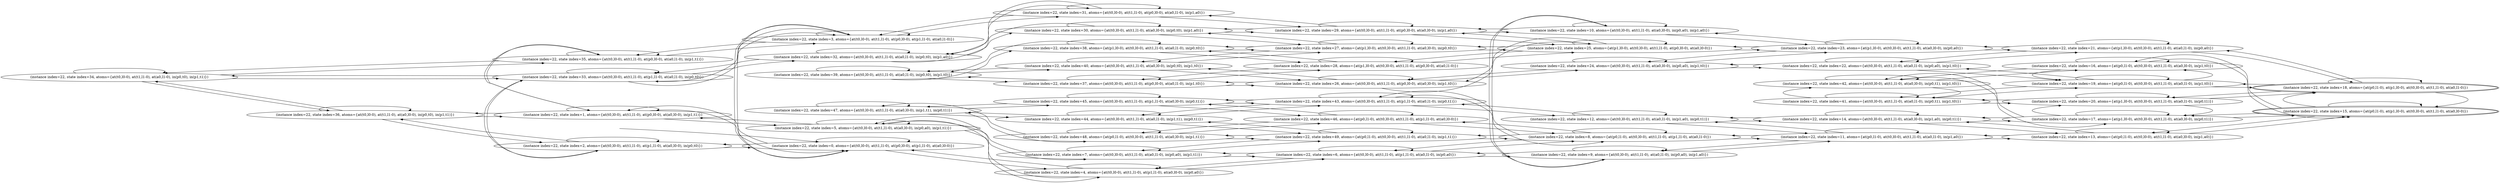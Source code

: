 digraph {
rankdir="LR"
s34[label="(instance index=22, state index=34, atoms={at(t0,l0-0), at(t1,l1-0), at(a0,l1-0), in(p0,t0), in(p1,t1)})"]
s36[label="(instance index=22, state index=36, atoms={at(t0,l0-0), at(t1,l1-0), at(a0,l0-0), in(p0,t0), in(p1,t1)})"]
s35[label="(instance index=22, state index=35, atoms={at(t0,l0-0), at(t1,l1-0), at(p0,l0-0), at(a0,l1-0), in(p1,t1)})"]
s33[label="(instance index=22, state index=33, atoms={at(t0,l0-0), at(t1,l1-0), at(p1,l1-0), at(a0,l1-0), in(p0,t0)})"]
s2[label="(instance index=22, state index=2, atoms={at(t0,l0-0), at(t1,l1-0), at(p1,l1-0), at(a0,l0-0), in(p0,t0)})"]
s1[label="(instance index=22, state index=1, atoms={at(t0,l0-0), at(t1,l1-0), at(p0,l0-0), at(a0,l0-0), in(p1,t1)})"]
s3[label="(instance index=22, state index=3, atoms={at(t0,l0-0), at(t1,l1-0), at(p0,l0-0), at(p1,l1-0), at(a0,l1-0)})"]
s32[label="(instance index=22, state index=32, atoms={at(t0,l0-0), at(t1,l1-0), at(a0,l1-0), in(p0,t0), in(p1,a0)})"]
s39[label="(instance index=22, state index=39, atoms={at(t0,l0-0), at(t1,l1-0), at(a0,l1-0), in(p0,t0), in(p1,t0)})"]
s47[label="(instance index=22, state index=47, atoms={at(t0,l0-0), at(t1,l1-0), at(a0,l0-0), in(p1,t1), in(p0,t1)})"]
s5[label="(instance index=22, state index=5, atoms={at(t0,l0-0), at(t1,l1-0), at(a0,l0-0), in(p0,a0), in(p1,t1)})"]
s0[label="(instance index=22, state index=0, atoms={at(t0,l0-0), at(t1,l1-0), at(p0,l0-0), at(p1,l1-0), at(a0,l0-0)})"]
s38[label="(instance index=22, state index=38, atoms={at(p1,l0-0), at(t0,l0-0), at(t1,l1-0), at(a0,l1-0), in(p0,t0)})"]
s31[label="(instance index=22, state index=31, atoms={at(t0,l0-0), at(t1,l1-0), at(p0,l0-0), at(a0,l1-0), in(p1,a0)})"]
s30[label="(instance index=22, state index=30, atoms={at(t0,l0-0), at(t1,l1-0), at(a0,l0-0), in(p0,t0), in(p1,a0)})"]
s40[label="(instance index=22, state index=40, atoms={at(t0,l0-0), at(t1,l1-0), at(a0,l0-0), in(p0,t0), in(p1,t0)})"]
s37[label="(instance index=22, state index=37, atoms={at(t0,l0-0), at(t1,l1-0), at(p0,l0-0), at(a0,l1-0), in(p1,t0)})"]
s48[label="(instance index=22, state index=48, atoms={at(p0,l1-0), at(t0,l0-0), at(t1,l1-0), at(a0,l0-0), in(p1,t1)})"]
s45[label="(instance index=22, state index=45, atoms={at(t0,l0-0), at(t1,l1-0), at(p1,l1-0), at(a0,l0-0), in(p0,t1)})"]
s44[label="(instance index=22, state index=44, atoms={at(t0,l0-0), at(t1,l1-0), at(a0,l1-0), in(p1,t1), in(p0,t1)})"]
s7[label="(instance index=22, state index=7, atoms={at(t0,l0-0), at(t1,l1-0), at(a0,l1-0), in(p0,a0), in(p1,t1)})"]
s4[label="(instance index=22, state index=4, atoms={at(t0,l0-0), at(t1,l1-0), at(p1,l1-0), at(a0,l0-0), in(p0,a0)})"]
s43[label="(instance index=22, state index=43, atoms={at(t0,l0-0), at(t1,l1-0), at(p1,l1-0), at(a0,l1-0), in(p0,t1)})"]
s49[label="(instance index=22, state index=49, atoms={at(p0,l1-0), at(t0,l0-0), at(t1,l1-0), at(a0,l1-0), in(p1,t1)})"]
s46[label="(instance index=22, state index=46, atoms={at(p0,l1-0), at(t0,l0-0), at(t1,l1-0), at(p1,l1-0), at(a0,l0-0)})"]
s6[label="(instance index=22, state index=6, atoms={at(t0,l0-0), at(t1,l1-0), at(p1,l1-0), at(a0,l1-0), in(p0,a0)})"]
s26[label="(instance index=22, state index=26, atoms={at(t0,l0-0), at(t1,l1-0), at(p0,l0-0), at(a0,l0-0), in(p1,t0)})"]
s29[label="(instance index=22, state index=29, atoms={at(t0,l0-0), at(t1,l1-0), at(p0,l0-0), at(a0,l0-0), in(p1,a0)})"]
s27[label="(instance index=22, state index=27, atoms={at(p1,l0-0), at(t0,l0-0), at(t1,l1-0), at(a0,l0-0), in(p0,t0)})"]
s28[label="(instance index=22, state index=28, atoms={at(p1,l0-0), at(t0,l0-0), at(t1,l1-0), at(p0,l0-0), at(a0,l1-0)})"]
s12[label="(instance index=22, state index=12, atoms={at(t0,l0-0), at(t1,l1-0), at(a0,l1-0), in(p1,a0), in(p0,t1)})"]
s8[label="(instance index=22, state index=8, atoms={at(p0,l1-0), at(t0,l0-0), at(t1,l1-0), at(p1,l1-0), at(a0,l1-0)})"]
s9[label="(instance index=22, state index=9, atoms={at(t0,l0-0), at(t1,l1-0), at(a0,l1-0), in(p0,a0), in(p1,a0)})"]
s24[label="(instance index=22, state index=24, atoms={at(t0,l0-0), at(t1,l1-0), at(a0,l0-0), in(p0,a0), in(p1,t0)})"]
s10[label="(instance index=22, state index=10, atoms={at(t0,l0-0), at(t1,l1-0), at(a0,l0-0), in(p0,a0), in(p1,a0)})"]
s25[label="(instance index=22, state index=25, atoms={at(p1,l0-0), at(t0,l0-0), at(t1,l1-0), at(p0,l0-0), at(a0,l0-0)})"]
s22[label="(instance index=22, state index=22, atoms={at(t0,l0-0), at(t1,l1-0), at(a0,l1-0), in(p0,a0), in(p1,t0)})"]
s14[label="(instance index=22, state index=14, atoms={at(t0,l0-0), at(t1,l1-0), at(a0,l0-0), in(p1,a0), in(p0,t1)})"]
s11[label="(instance index=22, state index=11, atoms={at(p0,l1-0), at(t0,l0-0), at(t1,l1-0), at(a0,l1-0), in(p1,a0)})"]
s42[label="(instance index=22, state index=42, atoms={at(t0,l0-0), at(t1,l1-0), at(a0,l0-0), in(p0,t1), in(p1,t0)})"]
s41[label="(instance index=22, state index=41, atoms={at(t0,l0-0), at(t1,l1-0), at(a0,l1-0), in(p0,t1), in(p1,t0)})"]
s23[label="(instance index=22, state index=23, atoms={at(p1,l0-0), at(t0,l0-0), at(t1,l1-0), at(a0,l0-0), in(p0,a0)})"]
s21[label="(instance index=22, state index=21, atoms={at(p1,l0-0), at(t0,l0-0), at(t1,l1-0), at(a0,l1-0), in(p0,a0)})"]
s20[label="(instance index=22, state index=20, atoms={at(p1,l0-0), at(t0,l0-0), at(t1,l1-0), at(a0,l1-0), in(p0,t1)})"]
s19[label="(instance index=22, state index=19, atoms={at(p0,l1-0), at(t0,l0-0), at(t1,l1-0), at(a0,l1-0), in(p1,t0)})"]
s17[label="(instance index=22, state index=17, atoms={at(p1,l0-0), at(t0,l0-0), at(t1,l1-0), at(a0,l0-0), in(p0,t1)})"]
s13[label="(instance index=22, state index=13, atoms={at(p0,l1-0), at(t0,l0-0), at(t1,l1-0), at(a0,l0-0), in(p1,a0)})"]
s16[label="(instance index=22, state index=16, atoms={at(p0,l1-0), at(t0,l0-0), at(t1,l1-0), at(a0,l0-0), in(p1,t0)})"]
s18[peripheries=2,label="(instance index=22, state index=18, atoms={at(p0,l1-0), at(p1,l0-0), at(t0,l0-0), at(t1,l1-0), at(a0,l1-0)})"]
s15[peripheries=2,label="(instance index=22, state index=15, atoms={at(p0,l1-0), at(p1,l0-0), at(t0,l0-0), at(t1,l1-0), at(a0,l0-0)})"]
Dangling [ label = "", style = invis ]
{ rank = same; Dangling }
Dangling -> s0
{ rank = same; s0}
{ rank = same; s35,s33,s2,s1}
{ rank = same; s3,s32,s39,s47,s5,s0}
{ rank = same; s38,s31,s30,s40,s37,s48,s45,s44,s7,s4}
{ rank = same; s43,s49,s46,s6,s26,s29,s27,s28}
{ rank = same; s12,s8,s9,s24,s10,s25}
{ rank = same; s22,s14,s11,s42,s41,s23}
{ rank = same; s21,s20,s19,s17,s13,s16}
{ rank = same; s18,s15}
{
s34->s36
s34->s35
s34->s34
s34->s33
s36->s2
s36->s34
s36->s36
s36->s1
}
{
s35->s35
s35->s34
s35->s1
s35->s3
s33->s34
s33->s3
s33->s33
s33->s2
s33->s32
s2->s36
s2->s2
s2->s33
s2->s0
s1->s36
s1->s1
s1->s5
s1->s35
s1->s0
}
{
s3->s31
s3->s3
s3->s33
s3->s35
s3->s0
s32->s31
s32->s30
s32->s33
s32->s32
s39->s39
s39->s38
s39->s37
s39->s40
s47->s47
s47->s45
s47->s44
s47->s48
s5->s7
s5->s5
s5->s4
s5->s1
s0->s4
s0->s3
s0->s2
s0->s1
s0->s0
}
{
s38->s39
s38->s38
s38->s28
s38->s27
s31->s31
s31->s29
s31->s3
s31->s32
s30->s30
s30->s29
s30->s27
s30->s32
s40->s39
s40->s27
s40->s26
s40->s40
s37->s39
s37->s37
s37->s28
s37->s26
s48->s47
s48->s46
s48->s49
s48->s48
s45->s47
s45->s46
s45->s45
s45->s43
s44->s47
s44->s43
s44->s44
s44->s49
s7->s7
s7->s6
s7->s5
s7->s49
s4->s6
s4->s4
s4->s5
s4->s0
}
{
s43->s45
s43->s44
s43->s12
s43->s43
s43->s8
s49->s49
s49->s44
s49->s48
s49->s8
s49->s7
s46->s46
s46->s45
s46->s48
s46->s8
s6->s8
s6->s7
s6->s6
s6->s9
s6->s4
s26->s26
s26->s24
s26->s25
s26->s40
s26->s37
s29->s31
s29->s29
s29->s30
s29->s25
s29->s10
s27->s27
s27->s30
s27->s25
s27->s40
s27->s38
s28->s37
s28->s38
s28->s28
s28->s25
}
{
s12->s14
s12->s12
s12->s11
s12->s43
s8->s49
s8->s46
s8->s11
s8->s43
s8->s8
s8->s6
s9->s6
s9->s11
s9->s10
s9->s9
s24->s23
s24->s22
s24->s26
s24->s24
s10->s23
s10->s10
s10->s29
s10->s9
s25->s29
s25->s28
s25->s27
s25->s26
s25->s25
s25->s23
}
{
s22->s22
s22->s21
s22->s19
s22->s24
s14->s14
s14->s13
s14->s12
s14->s17
s11->s12
s11->s11
s11->s9
s11->s13
s11->s8
s42->s17
s42->s42
s42->s41
s42->s16
s41->s20
s41->s19
s41->s42
s41->s41
s23->s24
s23->s23
s23->s21
s23->s25
s23->s10
}
{
s21->s22
s21->s21
s21->s23
s21->s18
s20->s17
s20->s20
s20->s18
s20->s41
s19->s22
s19->s19
s19->s18
s19->s16
s19->s41
s17->s20
s17->s15
s17->s14
s17->s17
s17->s42
s13->s15
s13->s14
s13->s13
s13->s11
s16->s15
s16->s19
s16->s42
s16->s16
}
{
s18->s21
s18->s19
s18->s18
s18->s20
s18->s15
s15->s17
s15->s16
s15->s15
s15->s18
s15->s13
}
}
